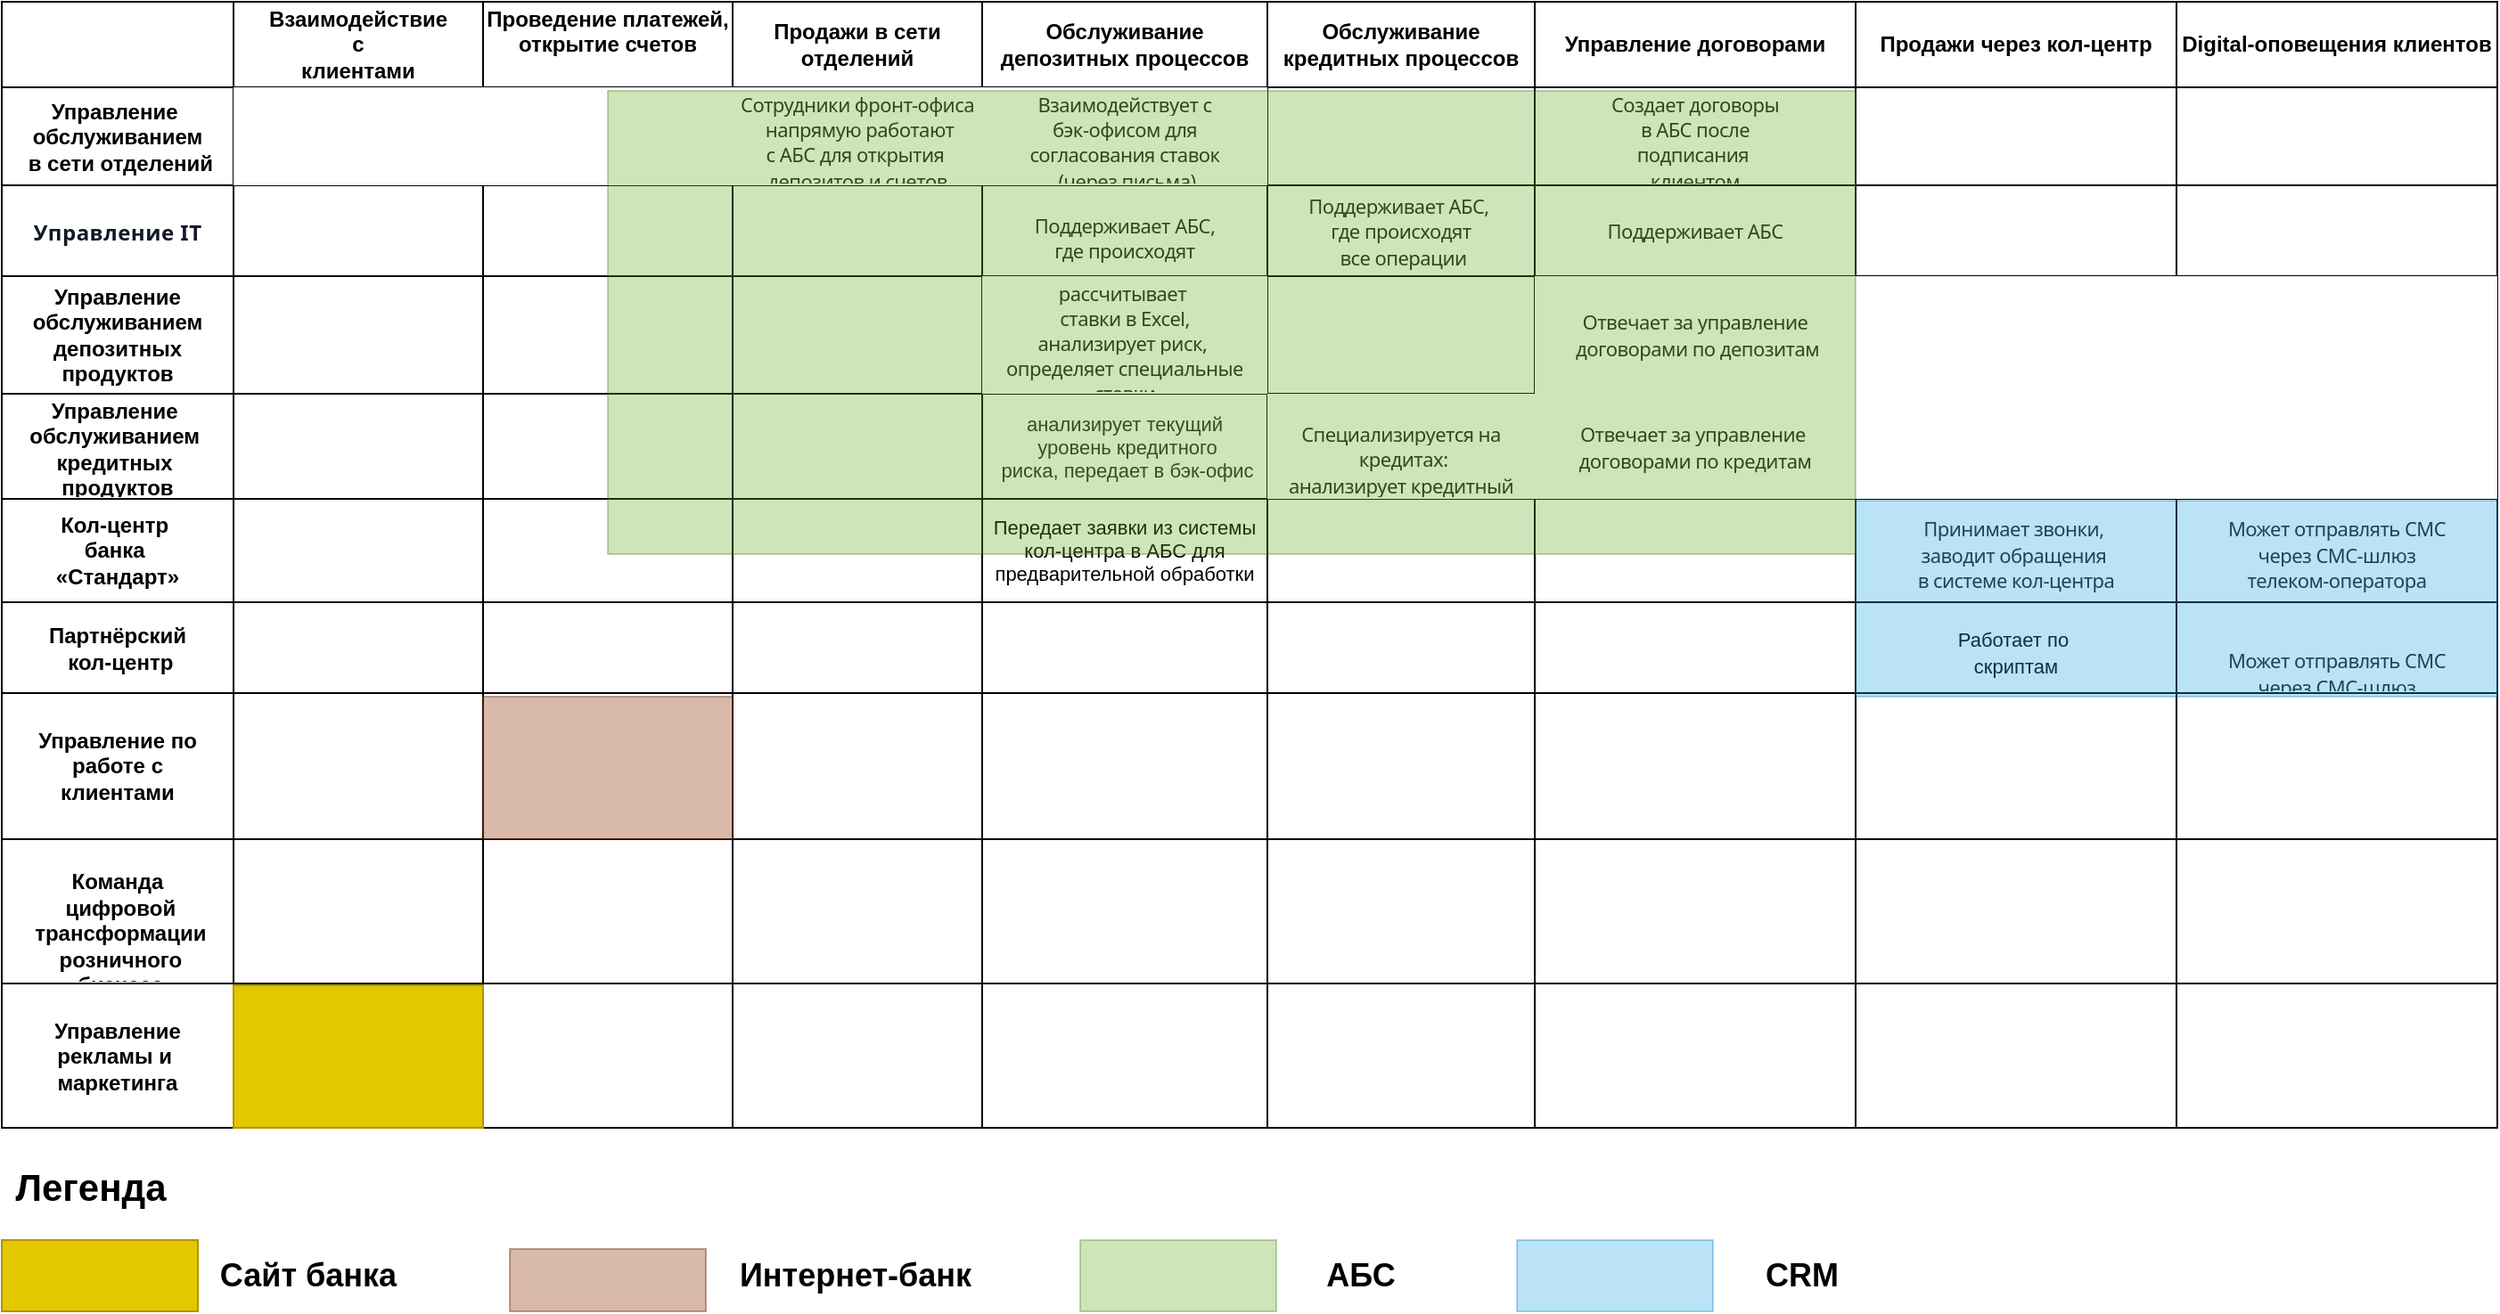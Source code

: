 <mxfile version="28.1.2">
  <diagram name="Страница — 1" id="Q8e0lImij2IFn5oJXy3L">
    <mxGraphModel dx="1427" dy="884" grid="1" gridSize="10" guides="1" tooltips="1" connect="1" arrows="1" fold="1" page="1" pageScale="1" pageWidth="1169" pageHeight="827" math="0" shadow="0">
      <root>
        <mxCell id="0" />
        <mxCell id="1" parent="0" />
        <mxCell id="kU4winNeFEyJPJjdF_Ra-1" value="" style="shape=table;startSize=0;container=1;collapsible=0;childLayout=tableLayout;fontSize=16;html=1;whiteSpace=wrap;labelBackgroundColor=default;" vertex="1" parent="1">
          <mxGeometry x="70" y="80" width="1400" height="632" as="geometry" />
        </mxCell>
        <mxCell id="kU4winNeFEyJPJjdF_Ra-2" value="" style="shape=tableRow;horizontal=0;startSize=0;swimlaneHead=0;swimlaneBody=0;strokeColor=inherit;top=0;left=0;bottom=0;right=0;collapsible=0;dropTarget=0;fillColor=none;points=[[0,0.5],[1,0.5]];portConstraint=eastwest;fontSize=16;" vertex="1" parent="kU4winNeFEyJPJjdF_Ra-1">
          <mxGeometry width="1400" height="48" as="geometry" />
        </mxCell>
        <mxCell id="kU4winNeFEyJPJjdF_Ra-3" style="shape=partialRectangle;html=1;whiteSpace=wrap;connectable=0;strokeColor=inherit;overflow=hidden;fillColor=none;top=0;left=0;bottom=0;right=0;pointerEvents=1;fontSize=16;" vertex="1" parent="kU4winNeFEyJPJjdF_Ra-2">
          <mxGeometry width="130" height="48" as="geometry">
            <mxRectangle width="130" height="48" as="alternateBounds" />
          </mxGeometry>
        </mxCell>
        <mxCell id="kU4winNeFEyJPJjdF_Ra-4" value="Взаимодействие&lt;br&gt;с&lt;br&gt;клиентами" style="shape=partialRectangle;html=1;whiteSpace=wrap;connectable=0;strokeColor=inherit;overflow=hidden;fillColor=none;top=0;left=0;bottom=0;right=0;pointerEvents=1;fontSize=12;fontStyle=1" vertex="1" parent="kU4winNeFEyJPJjdF_Ra-2">
          <mxGeometry x="130" width="140" height="48" as="geometry">
            <mxRectangle width="140" height="48" as="alternateBounds" />
          </mxGeometry>
        </mxCell>
        <mxCell id="kU4winNeFEyJPJjdF_Ra-5" value="Проведение платежей,&lt;div&gt;открытие счетов&lt;br&gt;&lt;br&gt;&lt;/div&gt;" style="shape=partialRectangle;html=1;whiteSpace=wrap;connectable=0;strokeColor=inherit;overflow=hidden;fillColor=none;top=0;left=0;bottom=0;right=0;pointerEvents=1;fontSize=12;fontStyle=1" vertex="1" parent="kU4winNeFEyJPJjdF_Ra-2">
          <mxGeometry x="270" width="140" height="48" as="geometry">
            <mxRectangle width="140" height="48" as="alternateBounds" />
          </mxGeometry>
        </mxCell>
        <mxCell id="kU4winNeFEyJPJjdF_Ra-6" value="Продажи в сети отделений" style="shape=partialRectangle;html=1;whiteSpace=wrap;connectable=0;strokeColor=inherit;overflow=hidden;fillColor=none;top=0;left=0;bottom=0;right=0;pointerEvents=1;fontSize=12;fontStyle=1" vertex="1" parent="kU4winNeFEyJPJjdF_Ra-2">
          <mxGeometry x="410" width="140" height="48" as="geometry">
            <mxRectangle width="140" height="48" as="alternateBounds" />
          </mxGeometry>
        </mxCell>
        <mxCell id="kU4winNeFEyJPJjdF_Ra-7" value="Обслуживание депозитных процессов" style="shape=partialRectangle;html=1;whiteSpace=wrap;connectable=0;strokeColor=inherit;overflow=hidden;fillColor=none;top=0;left=0;bottom=0;right=0;pointerEvents=1;fontSize=12;fontStyle=1" vertex="1" parent="kU4winNeFEyJPJjdF_Ra-2">
          <mxGeometry x="550" width="160" height="48" as="geometry">
            <mxRectangle width="160" height="48" as="alternateBounds" />
          </mxGeometry>
        </mxCell>
        <mxCell id="kU4winNeFEyJPJjdF_Ra-8" value="Обслуживание кредитных процессов" style="shape=partialRectangle;html=1;whiteSpace=wrap;connectable=0;strokeColor=inherit;overflow=hidden;fillColor=none;top=0;left=0;bottom=0;right=0;pointerEvents=1;fontSize=12;fontStyle=1" vertex="1" parent="kU4winNeFEyJPJjdF_Ra-2">
          <mxGeometry x="710" width="150" height="48" as="geometry">
            <mxRectangle width="150" height="48" as="alternateBounds" />
          </mxGeometry>
        </mxCell>
        <mxCell id="kU4winNeFEyJPJjdF_Ra-9" value="Управление договорами" style="shape=partialRectangle;html=1;whiteSpace=wrap;connectable=0;strokeColor=inherit;overflow=hidden;fillColor=none;top=0;left=0;bottom=0;right=0;pointerEvents=1;fontSize=12;fontStyle=1" vertex="1" parent="kU4winNeFEyJPJjdF_Ra-2">
          <mxGeometry x="860" width="180" height="48" as="geometry">
            <mxRectangle width="180" height="48" as="alternateBounds" />
          </mxGeometry>
        </mxCell>
        <mxCell id="kU4winNeFEyJPJjdF_Ra-10" value="Продажи через кол-центр" style="shape=partialRectangle;html=1;whiteSpace=wrap;connectable=0;strokeColor=inherit;overflow=hidden;fillColor=none;top=0;left=0;bottom=0;right=0;pointerEvents=1;fontSize=12;fontStyle=1" vertex="1" parent="kU4winNeFEyJPJjdF_Ra-2">
          <mxGeometry x="1040" width="180" height="48" as="geometry">
            <mxRectangle width="180" height="48" as="alternateBounds" />
          </mxGeometry>
        </mxCell>
        <mxCell id="kU4winNeFEyJPJjdF_Ra-11" value="Digital-оповещения клиентов" style="shape=partialRectangle;html=1;whiteSpace=wrap;connectable=0;strokeColor=inherit;overflow=hidden;fillColor=none;top=0;left=0;bottom=0;right=0;pointerEvents=1;fontSize=12;fontStyle=1" vertex="1" parent="kU4winNeFEyJPJjdF_Ra-2">
          <mxGeometry x="1220" width="180" height="48" as="geometry">
            <mxRectangle width="180" height="48" as="alternateBounds" />
          </mxGeometry>
        </mxCell>
        <mxCell id="kU4winNeFEyJPJjdF_Ra-12" value="" style="shape=tableRow;horizontal=0;startSize=0;swimlaneHead=0;swimlaneBody=0;strokeColor=inherit;top=0;left=0;bottom=0;right=0;collapsible=0;dropTarget=0;fillColor=none;points=[[0,0.5],[1,0.5]];portConstraint=eastwest;fontSize=16;labelBackgroundColor=light-dark(#98c7ec, #ededed);" vertex="1" parent="kU4winNeFEyJPJjdF_Ra-1">
          <mxGeometry y="48" width="1400" height="55" as="geometry" />
        </mxCell>
        <mxCell id="kU4winNeFEyJPJjdF_Ra-13" value="Управление&amp;nbsp;&lt;br&gt;обслуживанием&lt;br&gt;&amp;nbsp;в сети отделений" style="shape=partialRectangle;connectable=0;strokeColor=inherit;overflow=hidden;fillColor=none;top=0;left=0;bottom=0;right=0;pointerEvents=1;fontSize=12;whiteSpace=wrap;fontStyle=1;html=1;" vertex="1" parent="kU4winNeFEyJPJjdF_Ra-12">
          <mxGeometry width="130" height="55" as="geometry">
            <mxRectangle width="130" height="55" as="alternateBounds" />
          </mxGeometry>
        </mxCell>
        <mxCell id="kU4winNeFEyJPJjdF_Ra-14" style="shape=partialRectangle;html=1;whiteSpace=wrap;connectable=0;overflow=hidden;top=0;left=0;bottom=0;right=0;pointerEvents=1;fontSize=11;fontStyle=0;labelBackgroundColor=default;" vertex="1" parent="kU4winNeFEyJPJjdF_Ra-12">
          <mxGeometry x="130" width="140" height="55" as="geometry">
            <mxRectangle width="140" height="55" as="alternateBounds" />
          </mxGeometry>
        </mxCell>
        <mxCell id="kU4winNeFEyJPJjdF_Ra-15" style="shape=partialRectangle;html=1;whiteSpace=wrap;connectable=0;overflow=hidden;top=0;left=0;bottom=0;right=0;pointerEvents=1;fontSize=11;fontStyle=0;labelBackgroundColor=default;" vertex="1" parent="kU4winNeFEyJPJjdF_Ra-12">
          <mxGeometry x="270" width="140" height="55" as="geometry">
            <mxRectangle width="140" height="55" as="alternateBounds" />
          </mxGeometry>
        </mxCell>
        <mxCell id="kU4winNeFEyJPJjdF_Ra-16" value="&lt;span style=&quot;color: rgb(29, 29, 32); font-family: system-ui, ui-sans-serif, -apple-system, BlinkMacSystemFont, sans-serif, Inter, NotoSansHans; font-variant-ligatures: normal; font-variant-caps: normal; letter-spacing: -0.28px; orphans: 2; text-align: start; text-indent: 0px; text-transform: none; widows: 2; word-spacing: 0px; -webkit-text-stroke-width: 0px; white-space: nowrap; text-decoration-thickness: initial; text-decoration-style: initial; text-decoration-color: initial; float: none; display: inline !important;&quot;&gt;Сотрудники фронт-офиса&lt;/span&gt;&lt;div&gt;&lt;span style=&quot;color: rgb(29, 29, 32); font-family: system-ui, ui-sans-serif, -apple-system, BlinkMacSystemFont, sans-serif, Inter, NotoSansHans; font-variant-ligatures: normal; font-variant-caps: normal; letter-spacing: -0.28px; orphans: 2; text-align: start; text-indent: 0px; text-transform: none; widows: 2; word-spacing: 0px; -webkit-text-stroke-width: 0px; white-space: nowrap; text-decoration-thickness: initial; text-decoration-style: initial; text-decoration-color: initial; float: none; display: inline !important;&quot;&gt;&amp;nbsp;напрямую работают&lt;/span&gt;&lt;/div&gt;&lt;div&gt;&lt;span style=&quot;color: rgb(29, 29, 32); font-family: system-ui, ui-sans-serif, -apple-system, BlinkMacSystemFont, sans-serif, Inter, NotoSansHans; font-variant-ligatures: normal; font-variant-caps: normal; letter-spacing: -0.28px; orphans: 2; text-align: start; text-indent: 0px; text-transform: none; widows: 2; word-spacing: 0px; -webkit-text-stroke-width: 0px; white-space: nowrap; text-decoration-thickness: initial; text-decoration-style: initial; text-decoration-color: initial; float: none; display: inline !important;&quot;&gt;с АБС для открытия&amp;nbsp;&lt;/span&gt;&lt;/div&gt;&lt;div&gt;&lt;span style=&quot;color: rgb(29, 29, 32); font-family: system-ui, ui-sans-serif, -apple-system, BlinkMacSystemFont, sans-serif, Inter, NotoSansHans; font-variant-ligatures: normal; font-variant-caps: normal; letter-spacing: -0.28px; orphans: 2; text-align: start; text-indent: 0px; text-transform: none; widows: 2; word-spacing: 0px; -webkit-text-stroke-width: 0px; white-space: nowrap; text-decoration-thickness: initial; text-decoration-style: initial; text-decoration-color: initial; float: none; display: inline !important;&quot;&gt;депозитов и счетов&lt;/span&gt;&lt;br&gt;&lt;/div&gt;" style="shape=partialRectangle;html=1;whiteSpace=wrap;connectable=0;overflow=hidden;top=0;left=0;bottom=0;right=0;pointerEvents=1;fontSize=11;fontStyle=0;labelBackgroundColor=default;" vertex="1" parent="kU4winNeFEyJPJjdF_Ra-12">
          <mxGeometry x="410" width="140" height="55" as="geometry">
            <mxRectangle width="140" height="55" as="alternateBounds" />
          </mxGeometry>
        </mxCell>
        <mxCell id="kU4winNeFEyJPJjdF_Ra-17" value="&lt;span style=&quot;color: rgb(29, 29, 32); font-family: system-ui, ui-sans-serif, -apple-system, BlinkMacSystemFont, sans-serif, Inter, NotoSansHans; letter-spacing: -0.28px; text-align: start; text-wrap-mode: nowrap; background-color: rgb(255, 255, 255);&quot;&gt;Взаимодействует с&lt;/span&gt;&lt;div&gt;&lt;span style=&quot;color: rgb(29, 29, 32); font-family: system-ui, ui-sans-serif, -apple-system, BlinkMacSystemFont, sans-serif, Inter, NotoSansHans; letter-spacing: -0.28px; text-align: start; text-wrap-mode: nowrap; background-color: rgb(255, 255, 255);&quot;&gt;&amp;nbsp;бэк-офисом для&amp;nbsp;&lt;/span&gt;&lt;/div&gt;&lt;div&gt;&lt;span style=&quot;color: rgb(29, 29, 32); font-family: system-ui, ui-sans-serif, -apple-system, BlinkMacSystemFont, sans-serif, Inter, NotoSansHans; letter-spacing: -0.28px; text-align: start; text-wrap-mode: nowrap; background-color: rgb(255, 255, 255);&quot;&gt;согласования ставок&lt;/span&gt;&lt;/div&gt;&lt;div&gt;&lt;span style=&quot;color: rgb(29, 29, 32); font-family: system-ui, ui-sans-serif, -apple-system, BlinkMacSystemFont, sans-serif, Inter, NotoSansHans; letter-spacing: -0.28px; text-align: start; text-wrap-mode: nowrap; background-color: rgb(255, 255, 255);&quot;&gt;&amp;nbsp;(через письма)&lt;/span&gt;&lt;/div&gt;" style="shape=partialRectangle;html=1;whiteSpace=wrap;connectable=0;overflow=hidden;top=0;left=0;bottom=0;right=0;pointerEvents=1;fontSize=11;fontStyle=0" vertex="1" parent="kU4winNeFEyJPJjdF_Ra-12">
          <mxGeometry x="550" width="160" height="55" as="geometry">
            <mxRectangle width="160" height="55" as="alternateBounds" />
          </mxGeometry>
        </mxCell>
        <mxCell id="kU4winNeFEyJPJjdF_Ra-18" value="" style="shape=partialRectangle;html=1;whiteSpace=wrap;connectable=0;strokeColor=inherit;overflow=hidden;fillColor=none;top=0;left=0;bottom=0;right=0;pointerEvents=1;fontSize=16;" vertex="1" parent="kU4winNeFEyJPJjdF_Ra-12">
          <mxGeometry x="710" width="150" height="55" as="geometry">
            <mxRectangle width="150" height="55" as="alternateBounds" />
          </mxGeometry>
        </mxCell>
        <mxCell id="kU4winNeFEyJPJjdF_Ra-19" value="&lt;span style=&quot;color: rgb(29, 29, 32); font-family: system-ui, ui-sans-serif, -apple-system, BlinkMacSystemFont, sans-serif, Inter, NotoSansHans; font-variant-ligatures: normal; font-variant-caps: normal; font-weight: 400; letter-spacing: -0.28px; orphans: 2; text-align: start; text-indent: 0px; text-transform: none; widows: 2; word-spacing: 0px; -webkit-text-stroke-width: 0px; white-space: nowrap; background-color: rgb(255, 255, 255); text-decoration-thickness: initial; text-decoration-style: initial; text-decoration-color: initial; float: none; display: inline !important;&quot;&gt;Создает договоры&lt;/span&gt;&lt;div&gt;&lt;span style=&quot;color: rgb(29, 29, 32); font-family: system-ui, ui-sans-serif, -apple-system, BlinkMacSystemFont, sans-serif, Inter, NotoSansHans; font-variant-ligatures: normal; font-variant-caps: normal; font-weight: 400; letter-spacing: -0.28px; orphans: 2; text-align: start; text-indent: 0px; text-transform: none; widows: 2; word-spacing: 0px; -webkit-text-stroke-width: 0px; white-space: nowrap; background-color: rgb(255, 255, 255); text-decoration-thickness: initial; text-decoration-style: initial; text-decoration-color: initial; float: none; display: inline !important;&quot;&gt;&amp;nbsp;в АБС после&amp;nbsp;&lt;/span&gt;&lt;/div&gt;&lt;div&gt;&lt;span style=&quot;color: rgb(29, 29, 32); font-family: system-ui, ui-sans-serif, -apple-system, BlinkMacSystemFont, sans-serif, Inter, NotoSansHans; font-variant-ligatures: normal; font-variant-caps: normal; font-weight: 400; letter-spacing: -0.28px; orphans: 2; text-align: start; text-indent: 0px; text-transform: none; widows: 2; word-spacing: 0px; -webkit-text-stroke-width: 0px; white-space: nowrap; background-color: rgb(255, 255, 255); text-decoration-thickness: initial; text-decoration-style: initial; text-decoration-color: initial; float: none; display: inline !important;&quot;&gt;подписания&amp;nbsp;&lt;/span&gt;&lt;/div&gt;&lt;div&gt;&lt;span style=&quot;color: rgb(29, 29, 32); font-family: system-ui, ui-sans-serif, -apple-system, BlinkMacSystemFont, sans-serif, Inter, NotoSansHans; font-variant-ligatures: normal; font-variant-caps: normal; font-weight: 400; letter-spacing: -0.28px; orphans: 2; text-align: start; text-indent: 0px; text-transform: none; widows: 2; word-spacing: 0px; -webkit-text-stroke-width: 0px; white-space: nowrap; background-color: rgb(255, 255, 255); text-decoration-thickness: initial; text-decoration-style: initial; text-decoration-color: initial; float: none; display: inline !important;&quot;&gt;клиентом&lt;/span&gt;&lt;br&gt;&lt;/div&gt;" style="shape=partialRectangle;html=1;whiteSpace=wrap;connectable=0;strokeColor=inherit;overflow=hidden;fillColor=none;top=0;left=0;bottom=0;right=0;pointerEvents=1;fontSize=11;fontStyle=0" vertex="1" parent="kU4winNeFEyJPJjdF_Ra-12">
          <mxGeometry x="860" width="180" height="55" as="geometry">
            <mxRectangle width="180" height="55" as="alternateBounds" />
          </mxGeometry>
        </mxCell>
        <mxCell id="kU4winNeFEyJPJjdF_Ra-20" style="shape=partialRectangle;html=1;whiteSpace=wrap;connectable=0;strokeColor=inherit;overflow=hidden;fillColor=none;top=0;left=0;bottom=0;right=0;pointerEvents=1;fontSize=11;fontStyle=0" vertex="1" parent="kU4winNeFEyJPJjdF_Ra-12">
          <mxGeometry x="1040" width="180" height="55" as="geometry">
            <mxRectangle width="180" height="55" as="alternateBounds" />
          </mxGeometry>
        </mxCell>
        <mxCell id="kU4winNeFEyJPJjdF_Ra-21" style="shape=partialRectangle;html=1;whiteSpace=wrap;connectable=0;strokeColor=inherit;overflow=hidden;fillColor=none;top=0;left=0;bottom=0;right=0;pointerEvents=1;fontSize=11;fontStyle=0" vertex="1" parent="kU4winNeFEyJPJjdF_Ra-12">
          <mxGeometry x="1220" width="180" height="55" as="geometry">
            <mxRectangle width="180" height="55" as="alternateBounds" />
          </mxGeometry>
        </mxCell>
        <mxCell id="kU4winNeFEyJPJjdF_Ra-22" value="" style="shape=tableRow;horizontal=0;startSize=0;swimlaneHead=0;swimlaneBody=0;strokeColor=inherit;top=0;left=0;bottom=0;right=0;collapsible=0;dropTarget=0;fillColor=none;points=[[0,0.5],[1,0.5]];portConstraint=eastwest;fontSize=16;" vertex="1" parent="kU4winNeFEyJPJjdF_Ra-1">
          <mxGeometry y="103" width="1400" height="51" as="geometry" />
        </mxCell>
        <mxCell id="kU4winNeFEyJPJjdF_Ra-23" value="&lt;span style=&quot;--tw-border-spacing-x: 0; --tw-border-spacing-y: 0; --tw-translate-x: 0; --tw-translate-y: 0; --tw-rotate: 0; --tw-skew-x: 0; --tw-skew-y: 0; --tw-scale-x: 1; --tw-scale-y: 1; --tw-pan-x: ; --tw-pan-y: ; --tw-pinch-zoom: ; --tw-scroll-snap-strictness: proximity; --tw-gradient-from-position: ; --tw-gradient-via-position: ; --tw-gradient-to-position: ; --tw-ordinal: ; --tw-slashed-zero: ; --tw-numeric-figure: ; --tw-numeric-spacing: ; --tw-numeric-fraction: ; --tw-ring-inset: ; --tw-ring-offset-width: 0px; --tw-ring-offset-color: #fff; --tw-ring-color: rgb(59 130 246 / .5); --tw-ring-offset-shadow: 0 0 #0000; --tw-ring-shadow: 0 0 #0000; --tw-shadow: 0 0 #0000; --tw-shadow-colored: 0 0 #0000; --tw-blur: ; --tw-brightness: ; --tw-contrast: ; --tw-grayscale: ; --tw-hue-rotate: ; --tw-invert: ; --tw-saturate: ; --tw-sepia: ; --tw-drop-shadow: ; --tw-backdrop-blur: ; --tw-backdrop-brightness: ; --tw-backdrop-contrast: ; --tw-backdrop-grayscale: ; --tw-backdrop-hue-rotate: ; --tw-backdrop-invert: ; --tw-backdrop-opacity: ; --tw-backdrop-saturate: ; --tw-backdrop-sepia: ; --tw-contain-size: ; --tw-contain-layout: ; --tw-contain-paint: ; --tw-contain-style: ; box-sizing: border-box; border-top: 0px solid rgb(227, 227, 227); border-bottom: 0px solid rgb(227, 227, 227); color: rgb(17, 24, 39); margin: 12px 0px; line-height: 1.75; letter-spacing: 0.02em; font-family: system-ui, ui-sans-serif, -apple-system, BlinkMacSystemFont, sans-serif, Inter, NotoSansHans; text-align: start; text-wrap-mode: nowrap; background-color: rgb(255, 255, 255); border-right: none !important; border-left: none !important;&quot;&gt;Управление IT&lt;/span&gt;" style="shape=partialRectangle;html=1;whiteSpace=wrap;connectable=0;strokeColor=inherit;overflow=hidden;fillColor=none;top=0;left=0;bottom=0;right=0;pointerEvents=1;fontSize=12;fontStyle=1" vertex="1" parent="kU4winNeFEyJPJjdF_Ra-22">
          <mxGeometry width="130" height="51" as="geometry">
            <mxRectangle width="130" height="51" as="alternateBounds" />
          </mxGeometry>
        </mxCell>
        <mxCell id="kU4winNeFEyJPJjdF_Ra-24" style="shape=partialRectangle;html=1;whiteSpace=wrap;connectable=0;strokeColor=inherit;overflow=hidden;fillColor=none;top=0;left=0;bottom=0;right=0;pointerEvents=1;fontSize=16;" vertex="1" parent="kU4winNeFEyJPJjdF_Ra-22">
          <mxGeometry x="130" width="140" height="51" as="geometry">
            <mxRectangle width="140" height="51" as="alternateBounds" />
          </mxGeometry>
        </mxCell>
        <mxCell id="kU4winNeFEyJPJjdF_Ra-25" style="shape=partialRectangle;html=1;whiteSpace=wrap;connectable=0;strokeColor=inherit;overflow=hidden;fillColor=none;top=0;left=0;bottom=0;right=0;pointerEvents=1;fontSize=16;" vertex="1" parent="kU4winNeFEyJPJjdF_Ra-22">
          <mxGeometry x="270" width="140" height="51" as="geometry">
            <mxRectangle width="140" height="51" as="alternateBounds" />
          </mxGeometry>
        </mxCell>
        <mxCell id="kU4winNeFEyJPJjdF_Ra-26" style="shape=partialRectangle;html=1;whiteSpace=wrap;connectable=0;strokeColor=inherit;overflow=hidden;fillColor=none;top=0;left=0;bottom=0;right=0;pointerEvents=1;fontSize=16;" vertex="1" parent="kU4winNeFEyJPJjdF_Ra-22">
          <mxGeometry x="410" width="140" height="51" as="geometry">
            <mxRectangle width="140" height="51" as="alternateBounds" />
          </mxGeometry>
        </mxCell>
        <mxCell id="kU4winNeFEyJPJjdF_Ra-27" value="&lt;br&gt;&lt;span style=&quot;color: rgb(29, 29, 32); font-family: system-ui, ui-sans-serif, -apple-system, BlinkMacSystemFont, sans-serif, Inter, NotoSansHans; font-variant-ligatures: normal; font-variant-caps: normal; font-weight: 400; letter-spacing: -0.28px; orphans: 2; text-align: start; text-indent: 0px; text-transform: none; widows: 2; word-spacing: 0px; -webkit-text-stroke-width: 0px; white-space: nowrap; background-color: rgb(255, 255, 255); text-decoration-thickness: initial; text-decoration-style: initial; text-decoration-color: initial; float: none; display: inline !important;&quot;&gt;&lt;span&gt;&amp;nbsp;&lt;/span&gt;Поддерживает АБС,&amp;nbsp;&lt;/span&gt;&lt;div&gt;&lt;span style=&quot;color: rgb(29, 29, 32); font-family: system-ui, ui-sans-serif, -apple-system, BlinkMacSystemFont, sans-serif, Inter, NotoSansHans; font-variant-ligatures: normal; font-variant-caps: normal; font-weight: 400; letter-spacing: -0.28px; orphans: 2; text-align: start; text-indent: 0px; text-transform: none; widows: 2; word-spacing: 0px; -webkit-text-stroke-width: 0px; white-space: nowrap; background-color: rgb(255, 255, 255); text-decoration-thickness: initial; text-decoration-style: initial; text-decoration-color: initial; float: none; display: inline !important;&quot;&gt;где происходят&lt;/span&gt;&lt;/div&gt;&lt;div&gt;&lt;span style=&quot;color: rgb(29, 29, 32); font-family: system-ui, ui-sans-serif, -apple-system, BlinkMacSystemFont, sans-serif, Inter, NotoSansHans; font-variant-ligatures: normal; font-variant-caps: normal; font-weight: 400; letter-spacing: -0.28px; orphans: 2; text-align: start; text-indent: 0px; text-transform: none; widows: 2; word-spacing: 0px; -webkit-text-stroke-width: 0px; white-space: nowrap; background-color: rgb(255, 255, 255); text-decoration-thickness: initial; text-decoration-style: initial; text-decoration-color: initial; float: none; display: inline !important;&quot;&gt;&amp;nbsp;все операции&lt;/span&gt;&lt;br&gt;&lt;br&gt;&lt;/div&gt;" style="shape=partialRectangle;html=1;whiteSpace=wrap;connectable=0;strokeColor=inherit;overflow=hidden;fillColor=none;top=0;left=0;bottom=0;right=0;pointerEvents=1;fontSize=11;fontStyle=0" vertex="1" parent="kU4winNeFEyJPJjdF_Ra-22">
          <mxGeometry x="550" width="160" height="51" as="geometry">
            <mxRectangle width="160" height="51" as="alternateBounds" />
          </mxGeometry>
        </mxCell>
        <mxCell id="kU4winNeFEyJPJjdF_Ra-28" value="&lt;div&gt;&lt;span style=&quot;text-wrap-mode: nowrap; color: rgb(29, 29, 32); font-family: system-ui, ui-sans-serif, -apple-system, BlinkMacSystemFont, sans-serif, Inter, NotoSansHans; letter-spacing: -0.28px; text-align: start; background-color: rgb(255, 255, 255); float: none; display: inline !important;&quot;&gt;Поддерживает АБС,&amp;nbsp;&lt;/span&gt;&lt;div&gt;&lt;span style=&quot;color: rgb(29, 29, 32); font-family: system-ui, ui-sans-serif, -apple-system, BlinkMacSystemFont, sans-serif, Inter, NotoSansHans; letter-spacing: -0.28px; text-align: start; text-wrap-mode: nowrap; background-color: rgb(255, 255, 255); float: none; display: inline !important;&quot;&gt;где происходят&lt;/span&gt;&lt;/div&gt;&lt;div&gt;&lt;span style=&quot;color: rgb(29, 29, 32); font-family: system-ui, ui-sans-serif, -apple-system, BlinkMacSystemFont, sans-serif, Inter, NotoSansHans; letter-spacing: -0.28px; text-align: start; text-wrap-mode: nowrap; background-color: rgb(255, 255, 255); float: none; display: inline !important;&quot;&gt;&amp;nbsp;все операции&lt;/span&gt;&lt;/div&gt;&lt;/div&gt;" style="shape=partialRectangle;html=1;whiteSpace=wrap;connectable=0;strokeColor=inherit;overflow=hidden;fillColor=none;top=0;left=0;bottom=0;right=0;pointerEvents=1;fontSize=11;align=center;fontStyle=0" vertex="1" parent="kU4winNeFEyJPJjdF_Ra-22">
          <mxGeometry x="710" width="150" height="51" as="geometry">
            <mxRectangle width="150" height="51" as="alternateBounds" />
          </mxGeometry>
        </mxCell>
        <mxCell id="kU4winNeFEyJPJjdF_Ra-29" value="&lt;span style=&quot;color: rgb(29, 29, 32); font-family: system-ui, ui-sans-serif, -apple-system, BlinkMacSystemFont, sans-serif, Inter, NotoSansHans; letter-spacing: -0.28px; text-align: start; text-wrap-mode: nowrap; background-color: rgb(255, 255, 255);&quot;&gt;Поддерживает АБС&lt;/span&gt;" style="shape=partialRectangle;html=1;whiteSpace=wrap;connectable=0;strokeColor=inherit;overflow=hidden;fillColor=none;top=0;left=0;bottom=0;right=0;pointerEvents=1;fontSize=11;fontStyle=0" vertex="1" parent="kU4winNeFEyJPJjdF_Ra-22">
          <mxGeometry x="860" width="180" height="51" as="geometry">
            <mxRectangle width="180" height="51" as="alternateBounds" />
          </mxGeometry>
        </mxCell>
        <mxCell id="kU4winNeFEyJPJjdF_Ra-30" style="shape=partialRectangle;html=1;whiteSpace=wrap;connectable=0;strokeColor=inherit;overflow=hidden;fillColor=none;top=0;left=0;bottom=0;right=0;pointerEvents=1;fontSize=11;fontStyle=0" vertex="1" parent="kU4winNeFEyJPJjdF_Ra-22">
          <mxGeometry x="1040" width="180" height="51" as="geometry">
            <mxRectangle width="180" height="51" as="alternateBounds" />
          </mxGeometry>
        </mxCell>
        <mxCell id="kU4winNeFEyJPJjdF_Ra-31" style="shape=partialRectangle;html=1;whiteSpace=wrap;connectable=0;strokeColor=inherit;overflow=hidden;fillColor=none;top=0;left=0;bottom=0;right=0;pointerEvents=1;fontSize=11;fontStyle=0" vertex="1" parent="kU4winNeFEyJPJjdF_Ra-22">
          <mxGeometry x="1220" width="180" height="51" as="geometry">
            <mxRectangle width="180" height="51" as="alternateBounds" />
          </mxGeometry>
        </mxCell>
        <mxCell id="kU4winNeFEyJPJjdF_Ra-32" style="shape=tableRow;horizontal=0;startSize=0;swimlaneHead=0;swimlaneBody=0;strokeColor=inherit;top=0;left=0;bottom=0;right=0;collapsible=0;dropTarget=0;fillColor=none;points=[[0,0.5],[1,0.5]];portConstraint=eastwest;fontSize=16;" vertex="1" parent="kU4winNeFEyJPJjdF_Ra-1">
          <mxGeometry y="154" width="1400" height="66" as="geometry" />
        </mxCell>
        <mxCell id="kU4winNeFEyJPJjdF_Ra-33" value="Управление обслуживанием депозитных продуктов" style="shape=partialRectangle;html=1;whiteSpace=wrap;connectable=0;strokeColor=inherit;overflow=hidden;fillColor=none;top=0;left=0;bottom=0;right=0;pointerEvents=1;fontSize=12;fontStyle=1" vertex="1" parent="kU4winNeFEyJPJjdF_Ra-32">
          <mxGeometry width="130" height="66" as="geometry">
            <mxRectangle width="130" height="66" as="alternateBounds" />
          </mxGeometry>
        </mxCell>
        <mxCell id="kU4winNeFEyJPJjdF_Ra-34" style="shape=partialRectangle;html=1;whiteSpace=wrap;connectable=0;strokeColor=inherit;overflow=hidden;fillColor=none;top=0;left=0;bottom=0;right=0;pointerEvents=1;fontSize=16;" vertex="1" parent="kU4winNeFEyJPJjdF_Ra-32">
          <mxGeometry x="130" width="140" height="66" as="geometry">
            <mxRectangle width="140" height="66" as="alternateBounds" />
          </mxGeometry>
        </mxCell>
        <mxCell id="kU4winNeFEyJPJjdF_Ra-35" style="shape=partialRectangle;html=1;whiteSpace=wrap;connectable=0;strokeColor=inherit;overflow=hidden;fillColor=none;top=0;left=0;bottom=0;right=0;pointerEvents=1;fontSize=16;" vertex="1" parent="kU4winNeFEyJPJjdF_Ra-32">
          <mxGeometry x="270" width="140" height="66" as="geometry">
            <mxRectangle width="140" height="66" as="alternateBounds" />
          </mxGeometry>
        </mxCell>
        <mxCell id="kU4winNeFEyJPJjdF_Ra-36" style="shape=partialRectangle;html=1;whiteSpace=wrap;connectable=0;strokeColor=inherit;overflow=hidden;fillColor=none;top=0;left=0;bottom=0;right=0;pointerEvents=1;fontSize=16;" vertex="1" parent="kU4winNeFEyJPJjdF_Ra-32">
          <mxGeometry x="410" width="140" height="66" as="geometry">
            <mxRectangle width="140" height="66" as="alternateBounds" />
          </mxGeometry>
        </mxCell>
        <mxCell id="kU4winNeFEyJPJjdF_Ra-37" value="&lt;span style=&quot;color: rgb(29, 29, 32); font-family: system-ui, ui-sans-serif, -apple-system, BlinkMacSystemFont, sans-serif, Inter, NotoSansHans; font-variant-ligatures: normal; font-variant-caps: normal; font-weight: 400; letter-spacing: -0.28px; orphans: 2; text-align: start; text-indent: 0px; text-transform: none; widows: 2; word-spacing: 0px; -webkit-text-stroke-width: 0px; white-space: nowrap; background-color: rgb(255, 255, 255); text-decoration-thickness: initial; text-decoration-style: initial; text-decoration-color: initial; float: none; display: inline !important;&quot;&gt;рассчитывает&amp;nbsp;&lt;/span&gt;&lt;div&gt;&lt;span style=&quot;color: rgb(29, 29, 32); font-family: system-ui, ui-sans-serif, -apple-system, BlinkMacSystemFont, sans-serif, Inter, NotoSansHans; font-variant-ligatures: normal; font-variant-caps: normal; font-weight: 400; letter-spacing: -0.28px; orphans: 2; text-align: start; text-indent: 0px; text-transform: none; widows: 2; word-spacing: 0px; -webkit-text-stroke-width: 0px; white-space: nowrap; background-color: rgb(255, 255, 255); text-decoration-thickness: initial; text-decoration-style: initial; text-decoration-color: initial; float: none; display: inline !important;&quot;&gt;ставки в Excel,&lt;/span&gt;&lt;/div&gt;&lt;div&gt;&lt;span style=&quot;color: rgb(29, 29, 32); font-family: system-ui, ui-sans-serif, -apple-system, BlinkMacSystemFont, sans-serif, Inter, NotoSansHans; font-variant-ligatures: normal; font-variant-caps: normal; font-weight: 400; letter-spacing: -0.28px; orphans: 2; text-align: start; text-indent: 0px; text-transform: none; widows: 2; word-spacing: 0px; -webkit-text-stroke-width: 0px; white-space: nowrap; background-color: rgb(255, 255, 255); text-decoration-thickness: initial; text-decoration-style: initial; text-decoration-color: initial; float: none; display: inline !important;&quot;&gt;анализирует риск,&amp;nbsp;&lt;/span&gt;&lt;/div&gt;&lt;div&gt;&lt;span style=&quot;color: rgb(29, 29, 32); font-family: system-ui, ui-sans-serif, -apple-system, BlinkMacSystemFont, sans-serif, Inter, NotoSansHans; font-variant-ligatures: normal; font-variant-caps: normal; font-weight: 400; letter-spacing: -0.28px; orphans: 2; text-align: start; text-indent: 0px; text-transform: none; widows: 2; word-spacing: 0px; -webkit-text-stroke-width: 0px; white-space: nowrap; background-color: rgb(255, 255, 255); text-decoration-thickness: initial; text-decoration-style: initial; text-decoration-color: initial; float: none; display: inline !important;&quot;&gt;определяет специальные&lt;/span&gt;&lt;/div&gt;&lt;div&gt;&lt;span style=&quot;color: rgb(29, 29, 32); font-family: system-ui, ui-sans-serif, -apple-system, BlinkMacSystemFont, sans-serif, Inter, NotoSansHans; font-variant-ligatures: normal; font-variant-caps: normal; font-weight: 400; letter-spacing: -0.28px; orphans: 2; text-align: start; text-indent: 0px; text-transform: none; widows: 2; word-spacing: 0px; -webkit-text-stroke-width: 0px; white-space: nowrap; background-color: rgb(255, 255, 255); text-decoration-thickness: initial; text-decoration-style: initial; text-decoration-color: initial; float: none; display: inline !important;&quot;&gt;ставки&lt;/span&gt;&lt;br&gt;&lt;/div&gt;" style="shape=partialRectangle;html=1;whiteSpace=wrap;connectable=0;overflow=hidden;top=0;left=0;bottom=0;right=0;pointerEvents=1;fontSize=11;fontStyle=0" vertex="1" parent="kU4winNeFEyJPJjdF_Ra-32">
          <mxGeometry x="550" width="160" height="66" as="geometry">
            <mxRectangle width="160" height="66" as="alternateBounds" />
          </mxGeometry>
        </mxCell>
        <mxCell id="kU4winNeFEyJPJjdF_Ra-38" style="shape=partialRectangle;html=1;whiteSpace=wrap;connectable=0;strokeColor=inherit;overflow=hidden;fillColor=none;top=0;left=0;bottom=0;right=0;pointerEvents=1;fontSize=16;" vertex="1" parent="kU4winNeFEyJPJjdF_Ra-32">
          <mxGeometry x="710" width="150" height="66" as="geometry">
            <mxRectangle width="150" height="66" as="alternateBounds" />
          </mxGeometry>
        </mxCell>
        <mxCell id="kU4winNeFEyJPJjdF_Ra-39" value="&lt;br&gt;&lt;span style=&quot;color: rgb(29, 29, 32); font-family: system-ui, ui-sans-serif, -apple-system, BlinkMacSystemFont, sans-serif, Inter, NotoSansHans; font-variant-ligatures: normal; font-variant-caps: normal; font-weight: 400; letter-spacing: -0.28px; orphans: 2; text-align: start; text-indent: 0px; text-transform: none; widows: 2; word-spacing: 0px; -webkit-text-stroke-width: 0px; white-space: nowrap; background-color: rgb(255, 255, 255); text-decoration-thickness: initial; text-decoration-style: initial; text-decoration-color: initial; float: none; display: inline !important;&quot;&gt;Отвечает за управление&lt;/span&gt;&lt;div&gt;&lt;span style=&quot;color: rgb(29, 29, 32); font-family: system-ui, ui-sans-serif, -apple-system, BlinkMacSystemFont, sans-serif, Inter, NotoSansHans; font-variant-ligatures: normal; font-variant-caps: normal; font-weight: 400; letter-spacing: -0.28px; orphans: 2; text-align: start; text-indent: 0px; text-transform: none; widows: 2; word-spacing: 0px; -webkit-text-stroke-width: 0px; white-space: nowrap; background-color: rgb(255, 255, 255); text-decoration-thickness: initial; text-decoration-style: initial; text-decoration-color: initial; float: none; display: inline !important;&quot;&gt;&amp;nbsp;договорами по депозитам&lt;/span&gt;&lt;br&gt;&lt;br&gt;&lt;/div&gt;" style="shape=partialRectangle;html=1;whiteSpace=wrap;connectable=0;overflow=hidden;top=0;left=0;bottom=0;right=0;pointerEvents=1;fontSize=11;fontStyle=0" vertex="1" parent="kU4winNeFEyJPJjdF_Ra-32">
          <mxGeometry x="860" width="180" height="66" as="geometry">
            <mxRectangle width="180" height="66" as="alternateBounds" />
          </mxGeometry>
        </mxCell>
        <mxCell id="kU4winNeFEyJPJjdF_Ra-40" style="shape=partialRectangle;html=1;whiteSpace=wrap;connectable=0;overflow=hidden;top=0;left=0;bottom=0;right=0;pointerEvents=1;fontSize=11;fontStyle=0" vertex="1" parent="kU4winNeFEyJPJjdF_Ra-32">
          <mxGeometry x="1040" width="180" height="66" as="geometry">
            <mxRectangle width="180" height="66" as="alternateBounds" />
          </mxGeometry>
        </mxCell>
        <mxCell id="kU4winNeFEyJPJjdF_Ra-41" style="shape=partialRectangle;html=1;whiteSpace=wrap;connectable=0;overflow=hidden;top=0;left=0;bottom=0;right=0;pointerEvents=1;fontSize=11;fontStyle=0" vertex="1" parent="kU4winNeFEyJPJjdF_Ra-32">
          <mxGeometry x="1220" width="180" height="66" as="geometry">
            <mxRectangle width="180" height="66" as="alternateBounds" />
          </mxGeometry>
        </mxCell>
        <mxCell id="kU4winNeFEyJPJjdF_Ra-42" style="shape=tableRow;horizontal=0;startSize=0;swimlaneHead=0;swimlaneBody=0;strokeColor=inherit;top=0;left=0;bottom=0;right=0;collapsible=0;dropTarget=0;fillColor=none;points=[[0,0.5],[1,0.5]];portConstraint=eastwest;fontSize=16;" vertex="1" parent="kU4winNeFEyJPJjdF_Ra-1">
          <mxGeometry y="220" width="1400" height="59" as="geometry" />
        </mxCell>
        <mxCell id="kU4winNeFEyJPJjdF_Ra-43" value="Управление&amp;nbsp;&lt;br&gt;обслуживанием&amp;nbsp;&lt;br&gt;кредитных&amp;nbsp;&lt;br&gt;продуктов" style="shape=partialRectangle;whiteSpace=wrap;connectable=0;strokeColor=inherit;overflow=hidden;fillColor=none;top=0;left=0;bottom=0;right=0;pointerEvents=1;fontSize=12;fontStyle=1;html=1;" vertex="1" parent="kU4winNeFEyJPJjdF_Ra-42">
          <mxGeometry width="130" height="59" as="geometry">
            <mxRectangle width="130" height="59" as="alternateBounds" />
          </mxGeometry>
        </mxCell>
        <mxCell id="kU4winNeFEyJPJjdF_Ra-44" style="shape=partialRectangle;html=1;whiteSpace=wrap;connectable=0;strokeColor=inherit;overflow=hidden;fillColor=none;top=0;left=0;bottom=0;right=0;pointerEvents=1;fontSize=16;" vertex="1" parent="kU4winNeFEyJPJjdF_Ra-42">
          <mxGeometry x="130" width="140" height="59" as="geometry">
            <mxRectangle width="140" height="59" as="alternateBounds" />
          </mxGeometry>
        </mxCell>
        <mxCell id="kU4winNeFEyJPJjdF_Ra-45" style="shape=partialRectangle;html=1;whiteSpace=wrap;connectable=0;strokeColor=inherit;overflow=hidden;fillColor=none;top=0;left=0;bottom=0;right=0;pointerEvents=1;fontSize=16;" vertex="1" parent="kU4winNeFEyJPJjdF_Ra-42">
          <mxGeometry x="270" width="140" height="59" as="geometry">
            <mxRectangle width="140" height="59" as="alternateBounds" />
          </mxGeometry>
        </mxCell>
        <mxCell id="kU4winNeFEyJPJjdF_Ra-46" style="shape=partialRectangle;html=1;whiteSpace=wrap;connectable=0;strokeColor=inherit;overflow=hidden;fillColor=none;top=0;left=0;bottom=0;right=0;pointerEvents=1;fontSize=16;" vertex="1" parent="kU4winNeFEyJPJjdF_Ra-42">
          <mxGeometry x="410" width="140" height="59" as="geometry">
            <mxRectangle width="140" height="59" as="alternateBounds" />
          </mxGeometry>
        </mxCell>
        <mxCell id="kU4winNeFEyJPJjdF_Ra-47" value="&lt;span style=&quot;color: rgba(0, 0, 0, 0.85); font-family: &amp;quot;YS Text&amp;quot;, sans-serif; text-align: left; white-space-collapse: preserve-breaks; background-color: rgb(255, 255, 255);&quot;&gt;анализирует текущий&lt;/span&gt;&lt;div&gt;&lt;span style=&quot;color: rgba(0, 0, 0, 0.85); font-family: &amp;quot;YS Text&amp;quot;, sans-serif; text-align: left; white-space-collapse: preserve-breaks; background-color: rgb(255, 255, 255);&quot;&gt;&amp;nbsp;уровень кредитного&lt;/span&gt;&lt;/div&gt;&lt;div&gt;&lt;span style=&quot;color: rgba(0, 0, 0, 0.85); font-family: &amp;quot;YS Text&amp;quot;, sans-serif; text-align: left; white-space-collapse: preserve-breaks; background-color: rgb(255, 255, 255);&quot;&gt;&amp;nbsp;риска, передает в бэк-офис&lt;/span&gt;&lt;/div&gt;" style="shape=partialRectangle;html=1;whiteSpace=wrap;connectable=0;strokeColor=inherit;overflow=hidden;fillColor=none;top=0;left=0;bottom=0;right=0;pointerEvents=1;fontSize=11;" vertex="1" parent="kU4winNeFEyJPJjdF_Ra-42">
          <mxGeometry x="550" width="160" height="59" as="geometry">
            <mxRectangle width="160" height="59" as="alternateBounds" />
          </mxGeometry>
        </mxCell>
        <mxCell id="kU4winNeFEyJPJjdF_Ra-48" value="&lt;br&gt;&lt;span style=&quot;color: rgb(29, 29, 32); font-family: system-ui, ui-sans-serif, -apple-system, BlinkMacSystemFont, sans-serif, Inter, NotoSansHans; font-variant-ligatures: normal; font-variant-caps: normal; font-weight: 400; letter-spacing: -0.28px; orphans: 2; text-align: start; text-indent: 0px; text-transform: none; widows: 2; word-spacing: 0px; -webkit-text-stroke-width: 0px; white-space: nowrap; background-color: rgb(255, 255, 255); text-decoration-thickness: initial; text-decoration-style: initial; text-decoration-color: initial; float: none; display: inline !important;&quot;&gt;Специализируется на&lt;/span&gt;&lt;div&gt;&lt;span style=&quot;color: rgb(29, 29, 32); font-family: system-ui, ui-sans-serif, -apple-system, BlinkMacSystemFont, sans-serif, Inter, NotoSansHans; font-variant-ligatures: normal; font-variant-caps: normal; font-weight: 400; letter-spacing: -0.28px; orphans: 2; text-align: start; text-indent: 0px; text-transform: none; widows: 2; word-spacing: 0px; -webkit-text-stroke-width: 0px; white-space: nowrap; background-color: rgb(255, 255, 255); text-decoration-thickness: initial; text-decoration-style: initial; text-decoration-color: initial; float: none; display: inline !important;&quot;&gt;&amp;nbsp;кредитах:&lt;/span&gt;&lt;div&gt;&lt;span style=&quot;color: rgb(29, 29, 32); font-family: system-ui, ui-sans-serif, -apple-system, BlinkMacSystemFont, sans-serif, Inter, NotoSansHans; font-variant-ligatures: normal; font-variant-caps: normal; font-weight: 400; letter-spacing: -0.28px; orphans: 2; text-align: start; text-indent: 0px; text-transform: none; widows: 2; word-spacing: 0px; -webkit-text-stroke-width: 0px; white-space: nowrap; background-color: rgb(255, 255, 255); text-decoration-thickness: initial; text-decoration-style: initial; text-decoration-color: initial; float: none; display: inline !important;&quot;&gt;&amp;nbsp;анализирует кредитный&amp;nbsp;&lt;/span&gt;&lt;/div&gt;&lt;div&gt;&lt;span style=&quot;color: rgb(29, 29, 32); font-family: system-ui, ui-sans-serif, -apple-system, BlinkMacSystemFont, sans-serif, Inter, NotoSansHans; font-variant-ligatures: normal; font-variant-caps: normal; font-weight: 400; letter-spacing: -0.28px; orphans: 2; text-align: start; text-indent: 0px; text-transform: none; widows: 2; word-spacing: 0px; -webkit-text-stroke-width: 0px; white-space: nowrap; background-color: rgb(255, 255, 255); text-decoration-thickness: initial; text-decoration-style: initial; text-decoration-color: initial; float: none; display: inline !important;&quot;&gt;риск клиента в АБС&lt;/span&gt;&lt;br&gt;&lt;br&gt;&lt;/div&gt;&lt;/div&gt;" style="shape=partialRectangle;html=1;whiteSpace=wrap;connectable=0;overflow=hidden;top=0;left=0;bottom=0;right=0;pointerEvents=1;fontSize=11;fontStyle=0" vertex="1" parent="kU4winNeFEyJPJjdF_Ra-42">
          <mxGeometry x="710" width="150" height="59" as="geometry">
            <mxRectangle width="150" height="59" as="alternateBounds" />
          </mxGeometry>
        </mxCell>
        <mxCell id="kU4winNeFEyJPJjdF_Ra-49" value="&lt;span style=&quot;color: rgb(29, 29, 32); font-family: system-ui, ui-sans-serif, -apple-system, BlinkMacSystemFont, sans-serif, Inter, NotoSansHans; letter-spacing: -0.28px; text-align: start; text-wrap-mode: nowrap; background-color: rgb(255, 255, 255);&quot;&gt;Отвечает за управление&amp;nbsp;&lt;/span&gt;&lt;div&gt;&lt;span style=&quot;color: rgb(29, 29, 32); font-family: system-ui, ui-sans-serif, -apple-system, BlinkMacSystemFont, sans-serif, Inter, NotoSansHans; letter-spacing: -0.28px; text-align: start; text-wrap-mode: nowrap; background-color: rgb(255, 255, 255);&quot;&gt;договорами по кредитам&lt;/span&gt;&lt;/div&gt;" style="shape=partialRectangle;html=1;whiteSpace=wrap;connectable=0;overflow=hidden;top=0;left=0;bottom=0;right=0;pointerEvents=1;fontSize=11;fontStyle=0" vertex="1" parent="kU4winNeFEyJPJjdF_Ra-42">
          <mxGeometry x="860" width="180" height="59" as="geometry">
            <mxRectangle width="180" height="59" as="alternateBounds" />
          </mxGeometry>
        </mxCell>
        <mxCell id="kU4winNeFEyJPJjdF_Ra-50" style="shape=partialRectangle;html=1;whiteSpace=wrap;connectable=0;overflow=hidden;top=0;left=0;bottom=0;right=0;pointerEvents=1;fontSize=11;fontStyle=0" vertex="1" parent="kU4winNeFEyJPJjdF_Ra-42">
          <mxGeometry x="1040" width="180" height="59" as="geometry">
            <mxRectangle width="180" height="59" as="alternateBounds" />
          </mxGeometry>
        </mxCell>
        <mxCell id="kU4winNeFEyJPJjdF_Ra-51" style="shape=partialRectangle;html=1;whiteSpace=wrap;connectable=0;overflow=hidden;top=0;left=0;bottom=0;right=0;pointerEvents=1;fontSize=11;fontStyle=0" vertex="1" parent="kU4winNeFEyJPJjdF_Ra-42">
          <mxGeometry x="1220" width="180" height="59" as="geometry">
            <mxRectangle width="180" height="59" as="alternateBounds" />
          </mxGeometry>
        </mxCell>
        <mxCell id="kU4winNeFEyJPJjdF_Ra-52" style="shape=tableRow;horizontal=0;startSize=0;swimlaneHead=0;swimlaneBody=0;strokeColor=inherit;top=0;left=0;bottom=0;right=0;collapsible=0;dropTarget=0;fillColor=none;points=[[0,0.5],[1,0.5]];portConstraint=eastwest;fontSize=16;" vertex="1" parent="kU4winNeFEyJPJjdF_Ra-1">
          <mxGeometry y="279" width="1400" height="58" as="geometry" />
        </mxCell>
        <mxCell id="kU4winNeFEyJPJjdF_Ra-53" value="Кол-центр&amp;nbsp;&lt;br&gt;банка&amp;nbsp;&lt;br&gt;«Стандарт»" style="shape=partialRectangle;whiteSpace=wrap;connectable=0;strokeColor=inherit;overflow=hidden;fillColor=none;top=0;left=0;bottom=0;right=0;pointerEvents=1;fontSize=12;fontStyle=1;html=1;" vertex="1" parent="kU4winNeFEyJPJjdF_Ra-52">
          <mxGeometry width="130" height="58" as="geometry">
            <mxRectangle width="130" height="58" as="alternateBounds" />
          </mxGeometry>
        </mxCell>
        <mxCell id="kU4winNeFEyJPJjdF_Ra-54" style="shape=partialRectangle;html=1;whiteSpace=wrap;connectable=0;strokeColor=inherit;overflow=hidden;fillColor=none;top=0;left=0;bottom=0;right=0;pointerEvents=1;fontSize=16;" vertex="1" parent="kU4winNeFEyJPJjdF_Ra-52">
          <mxGeometry x="130" width="140" height="58" as="geometry">
            <mxRectangle width="140" height="58" as="alternateBounds" />
          </mxGeometry>
        </mxCell>
        <mxCell id="kU4winNeFEyJPJjdF_Ra-55" style="shape=partialRectangle;html=1;whiteSpace=wrap;connectable=0;strokeColor=inherit;overflow=hidden;fillColor=none;top=0;left=0;bottom=0;right=0;pointerEvents=1;fontSize=16;" vertex="1" parent="kU4winNeFEyJPJjdF_Ra-52">
          <mxGeometry x="270" width="140" height="58" as="geometry">
            <mxRectangle width="140" height="58" as="alternateBounds" />
          </mxGeometry>
        </mxCell>
        <mxCell id="kU4winNeFEyJPJjdF_Ra-56" style="shape=partialRectangle;html=1;whiteSpace=wrap;connectable=0;strokeColor=inherit;overflow=hidden;fillColor=none;top=0;left=0;bottom=0;right=0;pointerEvents=1;fontSize=16;" vertex="1" parent="kU4winNeFEyJPJjdF_Ra-52">
          <mxGeometry x="410" width="140" height="58" as="geometry">
            <mxRectangle width="140" height="58" as="alternateBounds" />
          </mxGeometry>
        </mxCell>
        <mxCell id="kU4winNeFEyJPJjdF_Ra-57" value="Передает заявки из системы кол-центра в АБС для предварительной обработки" style="shape=partialRectangle;html=1;whiteSpace=wrap;connectable=0;strokeColor=inherit;overflow=hidden;fillColor=none;top=0;left=0;bottom=0;right=0;pointerEvents=1;fontSize=11;fontStyle=0" vertex="1" parent="kU4winNeFEyJPJjdF_Ra-52">
          <mxGeometry x="550" width="160" height="58" as="geometry">
            <mxRectangle width="160" height="58" as="alternateBounds" />
          </mxGeometry>
        </mxCell>
        <mxCell id="kU4winNeFEyJPJjdF_Ra-58" style="shape=partialRectangle;html=1;whiteSpace=wrap;connectable=0;strokeColor=inherit;overflow=hidden;fillColor=none;top=0;left=0;bottom=0;right=0;pointerEvents=1;fontSize=16;" vertex="1" parent="kU4winNeFEyJPJjdF_Ra-52">
          <mxGeometry x="710" width="150" height="58" as="geometry">
            <mxRectangle width="150" height="58" as="alternateBounds" />
          </mxGeometry>
        </mxCell>
        <mxCell id="kU4winNeFEyJPJjdF_Ra-59" style="shape=partialRectangle;html=1;whiteSpace=wrap;connectable=0;strokeColor=inherit;overflow=hidden;fillColor=none;top=0;left=0;bottom=0;right=0;pointerEvents=1;fontSize=16;" vertex="1" parent="kU4winNeFEyJPJjdF_Ra-52">
          <mxGeometry x="860" width="180" height="58" as="geometry">
            <mxRectangle width="180" height="58" as="alternateBounds" />
          </mxGeometry>
        </mxCell>
        <mxCell id="kU4winNeFEyJPJjdF_Ra-60" value="&lt;span style=&quot;font-size: 11px; text-wrap-mode: nowrap; color: rgb(29, 29, 32); font-family: system-ui, ui-sans-serif, -apple-system, BlinkMacSystemFont, sans-serif, Inter, NotoSansHans; letter-spacing: -0.28px; text-align: start; background-color: rgb(255, 255, 255); float: none; display: inline !important;&quot;&gt;Принимает звонки,&amp;nbsp;&lt;/span&gt;&lt;div style=&quot;font-size: 11px;&quot;&gt;&lt;span style=&quot;color: rgb(29, 29, 32); font-family: system-ui, ui-sans-serif, -apple-system, BlinkMacSystemFont, sans-serif, Inter, NotoSansHans; letter-spacing: -0.28px; text-align: start; text-wrap-mode: nowrap; background-color: rgb(255, 255, 255); float: none; display: inline !important;&quot;&gt;заводит обращения&amp;nbsp;&lt;/span&gt;&lt;/div&gt;&lt;div style=&quot;font-size: 11px;&quot;&gt;&lt;span style=&quot;color: rgb(29, 29, 32); font-family: system-ui, ui-sans-serif, -apple-system, BlinkMacSystemFont, sans-serif, Inter, NotoSansHans; letter-spacing: -0.28px; text-align: start; text-wrap-mode: nowrap; background-color: rgb(255, 255, 255); float: none; display: inline !important;&quot;&gt;в системе кол-центра&lt;/span&gt;&lt;/div&gt;" style="shape=partialRectangle;html=1;whiteSpace=wrap;connectable=0;strokeColor=inherit;overflow=hidden;fillColor=none;top=0;left=0;bottom=0;right=0;pointerEvents=1;fontSize=16;" vertex="1" parent="kU4winNeFEyJPJjdF_Ra-52">
          <mxGeometry x="1040" width="180" height="58" as="geometry">
            <mxRectangle width="180" height="58" as="alternateBounds" />
          </mxGeometry>
        </mxCell>
        <mxCell id="kU4winNeFEyJPJjdF_Ra-61" value="&lt;span style=&quot;font-size: 11px; text-wrap-mode: nowrap; color: rgb(29, 29, 32); font-family: system-ui, ui-sans-serif, -apple-system, BlinkMacSystemFont, sans-serif, Inter, NotoSansHans; letter-spacing: -0.28px; text-align: start; background-color: rgb(255, 255, 255); float: none; display: inline !important;&quot;&gt;Может отправлять СМС&lt;/span&gt;&lt;div style=&quot;font-size: 11px;&quot;&gt;&lt;span style=&quot;color: rgb(29, 29, 32); font-family: system-ui, ui-sans-serif, -apple-system, BlinkMacSystemFont, sans-serif, Inter, NotoSansHans; letter-spacing: -0.28px; text-align: start; text-wrap-mode: nowrap; background-color: rgb(255, 255, 255); float: none; display: inline !important;&quot;&gt;&amp;nbsp;через СМС-шлюз&amp;nbsp;&lt;/span&gt;&lt;/div&gt;&lt;div style=&quot;font-size: 11px;&quot;&gt;&lt;span style=&quot;color: rgb(29, 29, 32); font-family: system-ui, ui-sans-serif, -apple-system, BlinkMacSystemFont, sans-serif, Inter, NotoSansHans; letter-spacing: -0.28px; text-align: start; text-wrap-mode: nowrap; background-color: rgb(255, 255, 255); float: none; display: inline !important;&quot;&gt;телеком-оператора&lt;/span&gt;&lt;/div&gt;" style="shape=partialRectangle;html=1;whiteSpace=wrap;connectable=0;strokeColor=inherit;overflow=hidden;fillColor=none;top=0;left=0;bottom=0;right=0;pointerEvents=1;fontSize=16;" vertex="1" parent="kU4winNeFEyJPJjdF_Ra-52">
          <mxGeometry x="1220" width="180" height="58" as="geometry">
            <mxRectangle width="180" height="58" as="alternateBounds" />
          </mxGeometry>
        </mxCell>
        <mxCell id="kU4winNeFEyJPJjdF_Ra-62" style="shape=tableRow;horizontal=0;startSize=0;swimlaneHead=0;swimlaneBody=0;strokeColor=inherit;top=0;left=0;bottom=0;right=0;collapsible=0;dropTarget=0;fillColor=none;points=[[0,0.5],[1,0.5]];portConstraint=eastwest;fontSize=16;" vertex="1" parent="kU4winNeFEyJPJjdF_Ra-1">
          <mxGeometry y="337" width="1400" height="51" as="geometry" />
        </mxCell>
        <mxCell id="kU4winNeFEyJPJjdF_Ra-63" value="Партнёрский&lt;br&gt;&amp;nbsp;кол-центр" style="shape=partialRectangle;whiteSpace=wrap;connectable=0;strokeColor=inherit;overflow=hidden;fillColor=none;top=0;left=0;bottom=0;right=0;pointerEvents=1;fontSize=12;fontStyle=1;html=1;" vertex="1" parent="kU4winNeFEyJPJjdF_Ra-62">
          <mxGeometry width="130" height="51" as="geometry">
            <mxRectangle width="130" height="51" as="alternateBounds" />
          </mxGeometry>
        </mxCell>
        <mxCell id="kU4winNeFEyJPJjdF_Ra-64" style="shape=partialRectangle;html=1;whiteSpace=wrap;connectable=0;strokeColor=inherit;overflow=hidden;fillColor=none;top=0;left=0;bottom=0;right=0;pointerEvents=1;fontSize=16;" vertex="1" parent="kU4winNeFEyJPJjdF_Ra-62">
          <mxGeometry x="130" width="140" height="51" as="geometry">
            <mxRectangle width="140" height="51" as="alternateBounds" />
          </mxGeometry>
        </mxCell>
        <mxCell id="kU4winNeFEyJPJjdF_Ra-65" style="shape=partialRectangle;html=1;whiteSpace=wrap;connectable=0;strokeColor=inherit;overflow=hidden;fillColor=none;top=0;left=0;bottom=0;right=0;pointerEvents=1;fontSize=16;" vertex="1" parent="kU4winNeFEyJPJjdF_Ra-62">
          <mxGeometry x="270" width="140" height="51" as="geometry">
            <mxRectangle width="140" height="51" as="alternateBounds" />
          </mxGeometry>
        </mxCell>
        <mxCell id="kU4winNeFEyJPJjdF_Ra-66" style="shape=partialRectangle;html=1;whiteSpace=wrap;connectable=0;strokeColor=inherit;overflow=hidden;fillColor=none;top=0;left=0;bottom=0;right=0;pointerEvents=1;fontSize=16;" vertex="1" parent="kU4winNeFEyJPJjdF_Ra-62">
          <mxGeometry x="410" width="140" height="51" as="geometry">
            <mxRectangle width="140" height="51" as="alternateBounds" />
          </mxGeometry>
        </mxCell>
        <mxCell id="kU4winNeFEyJPJjdF_Ra-67" style="shape=partialRectangle;html=1;whiteSpace=wrap;connectable=0;strokeColor=inherit;overflow=hidden;fillColor=none;top=0;left=0;bottom=0;right=0;pointerEvents=1;fontSize=16;" vertex="1" parent="kU4winNeFEyJPJjdF_Ra-62">
          <mxGeometry x="550" width="160" height="51" as="geometry">
            <mxRectangle width="160" height="51" as="alternateBounds" />
          </mxGeometry>
        </mxCell>
        <mxCell id="kU4winNeFEyJPJjdF_Ra-68" style="shape=partialRectangle;html=1;whiteSpace=wrap;connectable=0;strokeColor=inherit;overflow=hidden;fillColor=none;top=0;left=0;bottom=0;right=0;pointerEvents=1;fontSize=16;" vertex="1" parent="kU4winNeFEyJPJjdF_Ra-62">
          <mxGeometry x="710" width="150" height="51" as="geometry">
            <mxRectangle width="150" height="51" as="alternateBounds" />
          </mxGeometry>
        </mxCell>
        <mxCell id="kU4winNeFEyJPJjdF_Ra-69" style="shape=partialRectangle;html=1;whiteSpace=wrap;connectable=0;strokeColor=inherit;overflow=hidden;fillColor=none;top=0;left=0;bottom=0;right=0;pointerEvents=1;fontSize=16;" vertex="1" parent="kU4winNeFEyJPJjdF_Ra-62">
          <mxGeometry x="860" width="180" height="51" as="geometry">
            <mxRectangle width="180" height="51" as="alternateBounds" />
          </mxGeometry>
        </mxCell>
        <mxCell id="kU4winNeFEyJPJjdF_Ra-70" value="&lt;span style=&quot;font-size: 11px;&quot;&gt;Работает по&amp;nbsp;&lt;/span&gt;&lt;div style=&quot;font-size: 11px;&quot;&gt;скриптам&lt;/div&gt;" style="shape=partialRectangle;html=1;whiteSpace=wrap;connectable=0;strokeColor=inherit;overflow=hidden;fillColor=none;top=0;left=0;bottom=0;right=0;pointerEvents=1;fontSize=16;" vertex="1" parent="kU4winNeFEyJPJjdF_Ra-62">
          <mxGeometry x="1040" width="180" height="51" as="geometry">
            <mxRectangle width="180" height="51" as="alternateBounds" />
          </mxGeometry>
        </mxCell>
        <mxCell id="kU4winNeFEyJPJjdF_Ra-71" value="&lt;br style=&quot;font-size: 11px;&quot;&gt;&lt;span style=&quot;font-size: 11px; text-wrap-mode: nowrap; color: rgb(29, 29, 32); font-family: system-ui, ui-sans-serif, -apple-system, BlinkMacSystemFont, sans-serif, Inter, NotoSansHans; letter-spacing: -0.28px; text-align: start; background-color: rgb(255, 255, 255); float: none; display: inline !important;&quot;&gt;Может отправлять СМС&lt;/span&gt;&lt;div style=&quot;font-size: 11px;&quot;&gt;&lt;span style=&quot;color: rgb(29, 29, 32); font-family: system-ui, ui-sans-serif, -apple-system, BlinkMacSystemFont, sans-serif, Inter, NotoSansHans; letter-spacing: -0.28px; text-align: start; text-wrap-mode: nowrap; background-color: rgb(255, 255, 255); float: none; display: inline !important;&quot;&gt;&amp;nbsp;через СМС-шлюз&amp;nbsp;&lt;/span&gt;&lt;/div&gt;&lt;div style=&quot;font-size: 11px;&quot;&gt;&lt;span style=&quot;color: rgb(29, 29, 32); font-family: system-ui, ui-sans-serif, -apple-system, BlinkMacSystemFont, sans-serif, Inter, NotoSansHans; letter-spacing: -0.28px; text-align: start; text-wrap-mode: nowrap; background-color: rgb(255, 255, 255); float: none; display: inline !important;&quot;&gt;телеком-оператора&lt;/span&gt;&lt;br&gt;&lt;/div&gt;" style="shape=partialRectangle;html=1;whiteSpace=wrap;connectable=0;strokeColor=inherit;overflow=hidden;fillColor=none;top=0;left=0;bottom=0;right=0;pointerEvents=1;fontSize=16;" vertex="1" parent="kU4winNeFEyJPJjdF_Ra-62">
          <mxGeometry x="1220" width="180" height="51" as="geometry">
            <mxRectangle width="180" height="51" as="alternateBounds" />
          </mxGeometry>
        </mxCell>
        <mxCell id="kU4winNeFEyJPJjdF_Ra-72" style="shape=tableRow;horizontal=0;startSize=0;swimlaneHead=0;swimlaneBody=0;strokeColor=inherit;top=0;left=0;bottom=0;right=0;collapsible=0;dropTarget=0;fillColor=none;points=[[0,0.5],[1,0.5]];portConstraint=eastwest;fontSize=16;" vertex="1" parent="kU4winNeFEyJPJjdF_Ra-1">
          <mxGeometry y="388" width="1400" height="82" as="geometry" />
        </mxCell>
        <mxCell id="kU4winNeFEyJPJjdF_Ra-73" value="Управление по работе с &lt;br&gt;клиентами" style="shape=partialRectangle;whiteSpace=wrap;connectable=0;strokeColor=inherit;overflow=hidden;fillColor=none;top=0;left=0;bottom=0;right=0;pointerEvents=1;fontSize=12;fontStyle=1;html=1;" vertex="1" parent="kU4winNeFEyJPJjdF_Ra-72">
          <mxGeometry width="130" height="82" as="geometry">
            <mxRectangle width="130" height="82" as="alternateBounds" />
          </mxGeometry>
        </mxCell>
        <mxCell id="kU4winNeFEyJPJjdF_Ra-74" style="shape=partialRectangle;html=1;whiteSpace=wrap;connectable=0;strokeColor=inherit;overflow=hidden;fillColor=none;top=0;left=0;bottom=0;right=0;pointerEvents=1;fontSize=16;" vertex="1" parent="kU4winNeFEyJPJjdF_Ra-72">
          <mxGeometry x="130" width="140" height="82" as="geometry">
            <mxRectangle width="140" height="82" as="alternateBounds" />
          </mxGeometry>
        </mxCell>
        <mxCell id="kU4winNeFEyJPJjdF_Ra-75" style="shape=partialRectangle;html=1;whiteSpace=wrap;connectable=0;strokeColor=inherit;overflow=hidden;fillColor=none;top=0;left=0;bottom=0;right=0;pointerEvents=1;fontSize=16;" vertex="1" parent="kU4winNeFEyJPJjdF_Ra-72">
          <mxGeometry x="270" width="140" height="82" as="geometry">
            <mxRectangle width="140" height="82" as="alternateBounds" />
          </mxGeometry>
        </mxCell>
        <mxCell id="kU4winNeFEyJPJjdF_Ra-76" style="shape=partialRectangle;html=1;whiteSpace=wrap;connectable=0;strokeColor=inherit;overflow=hidden;fillColor=none;top=0;left=0;bottom=0;right=0;pointerEvents=1;fontSize=16;" vertex="1" parent="kU4winNeFEyJPJjdF_Ra-72">
          <mxGeometry x="410" width="140" height="82" as="geometry">
            <mxRectangle width="140" height="82" as="alternateBounds" />
          </mxGeometry>
        </mxCell>
        <mxCell id="kU4winNeFEyJPJjdF_Ra-77" style="shape=partialRectangle;html=1;whiteSpace=wrap;connectable=0;strokeColor=inherit;overflow=hidden;fillColor=none;top=0;left=0;bottom=0;right=0;pointerEvents=1;fontSize=16;" vertex="1" parent="kU4winNeFEyJPJjdF_Ra-72">
          <mxGeometry x="550" width="160" height="82" as="geometry">
            <mxRectangle width="160" height="82" as="alternateBounds" />
          </mxGeometry>
        </mxCell>
        <mxCell id="kU4winNeFEyJPJjdF_Ra-78" style="shape=partialRectangle;html=1;whiteSpace=wrap;connectable=0;strokeColor=inherit;overflow=hidden;fillColor=none;top=0;left=0;bottom=0;right=0;pointerEvents=1;fontSize=16;" vertex="1" parent="kU4winNeFEyJPJjdF_Ra-72">
          <mxGeometry x="710" width="150" height="82" as="geometry">
            <mxRectangle width="150" height="82" as="alternateBounds" />
          </mxGeometry>
        </mxCell>
        <mxCell id="kU4winNeFEyJPJjdF_Ra-79" style="shape=partialRectangle;html=1;whiteSpace=wrap;connectable=0;strokeColor=inherit;overflow=hidden;fillColor=none;top=0;left=0;bottom=0;right=0;pointerEvents=1;fontSize=16;" vertex="1" parent="kU4winNeFEyJPJjdF_Ra-72">
          <mxGeometry x="860" width="180" height="82" as="geometry">
            <mxRectangle width="180" height="82" as="alternateBounds" />
          </mxGeometry>
        </mxCell>
        <mxCell id="kU4winNeFEyJPJjdF_Ra-80" style="shape=partialRectangle;html=1;whiteSpace=wrap;connectable=0;strokeColor=inherit;overflow=hidden;fillColor=none;top=0;left=0;bottom=0;right=0;pointerEvents=1;fontSize=16;" vertex="1" parent="kU4winNeFEyJPJjdF_Ra-72">
          <mxGeometry x="1040" width="180" height="82" as="geometry">
            <mxRectangle width="180" height="82" as="alternateBounds" />
          </mxGeometry>
        </mxCell>
        <mxCell id="kU4winNeFEyJPJjdF_Ra-81" style="shape=partialRectangle;html=1;whiteSpace=wrap;connectable=0;strokeColor=inherit;overflow=hidden;fillColor=none;top=0;left=0;bottom=0;right=0;pointerEvents=1;fontSize=16;" vertex="1" parent="kU4winNeFEyJPJjdF_Ra-72">
          <mxGeometry x="1220" width="180" height="82" as="geometry">
            <mxRectangle width="180" height="82" as="alternateBounds" />
          </mxGeometry>
        </mxCell>
        <mxCell id="kU4winNeFEyJPJjdF_Ra-82" style="shape=tableRow;horizontal=0;startSize=0;swimlaneHead=0;swimlaneBody=0;strokeColor=inherit;top=0;left=0;bottom=0;right=0;collapsible=0;dropTarget=0;fillColor=none;points=[[0,0.5],[1,0.5]];portConstraint=eastwest;fontSize=16;" vertex="1" parent="kU4winNeFEyJPJjdF_Ra-1">
          <mxGeometry y="470" width="1400" height="81" as="geometry" />
        </mxCell>
        <mxCell id="kU4winNeFEyJPJjdF_Ra-83" value="&lt;br&gt;Команда&lt;br&gt;&amp;nbsp;цифровой&lt;br&gt;&amp;nbsp;трансформации&lt;br&gt;&amp;nbsp;розничного&lt;br&gt;&amp;nbsp;бизнеса&lt;br&gt;&lt;br&gt;" style="shape=partialRectangle;whiteSpace=wrap;connectable=0;strokeColor=inherit;overflow=hidden;fillColor=none;top=0;left=0;bottom=0;right=0;pointerEvents=1;fontSize=12;fontStyle=1;html=1;" vertex="1" parent="kU4winNeFEyJPJjdF_Ra-82">
          <mxGeometry width="130" height="81" as="geometry">
            <mxRectangle width="130" height="81" as="alternateBounds" />
          </mxGeometry>
        </mxCell>
        <mxCell id="kU4winNeFEyJPJjdF_Ra-84" style="shape=partialRectangle;html=1;whiteSpace=wrap;connectable=0;strokeColor=inherit;overflow=hidden;fillColor=none;top=0;left=0;bottom=0;right=0;pointerEvents=1;fontSize=16;" vertex="1" parent="kU4winNeFEyJPJjdF_Ra-82">
          <mxGeometry x="130" width="140" height="81" as="geometry">
            <mxRectangle width="140" height="81" as="alternateBounds" />
          </mxGeometry>
        </mxCell>
        <mxCell id="kU4winNeFEyJPJjdF_Ra-85" style="shape=partialRectangle;html=1;whiteSpace=wrap;connectable=0;strokeColor=inherit;overflow=hidden;fillColor=none;top=0;left=0;bottom=0;right=0;pointerEvents=1;fontSize=16;" vertex="1" parent="kU4winNeFEyJPJjdF_Ra-82">
          <mxGeometry x="270" width="140" height="81" as="geometry">
            <mxRectangle width="140" height="81" as="alternateBounds" />
          </mxGeometry>
        </mxCell>
        <mxCell id="kU4winNeFEyJPJjdF_Ra-86" style="shape=partialRectangle;html=1;whiteSpace=wrap;connectable=0;strokeColor=inherit;overflow=hidden;fillColor=none;top=0;left=0;bottom=0;right=0;pointerEvents=1;fontSize=16;" vertex="1" parent="kU4winNeFEyJPJjdF_Ra-82">
          <mxGeometry x="410" width="140" height="81" as="geometry">
            <mxRectangle width="140" height="81" as="alternateBounds" />
          </mxGeometry>
        </mxCell>
        <mxCell id="kU4winNeFEyJPJjdF_Ra-87" style="shape=partialRectangle;html=1;whiteSpace=wrap;connectable=0;strokeColor=inherit;overflow=hidden;fillColor=none;top=0;left=0;bottom=0;right=0;pointerEvents=1;fontSize=16;" vertex="1" parent="kU4winNeFEyJPJjdF_Ra-82">
          <mxGeometry x="550" width="160" height="81" as="geometry">
            <mxRectangle width="160" height="81" as="alternateBounds" />
          </mxGeometry>
        </mxCell>
        <mxCell id="kU4winNeFEyJPJjdF_Ra-88" style="shape=partialRectangle;html=1;whiteSpace=wrap;connectable=0;strokeColor=inherit;overflow=hidden;fillColor=none;top=0;left=0;bottom=0;right=0;pointerEvents=1;fontSize=16;" vertex="1" parent="kU4winNeFEyJPJjdF_Ra-82">
          <mxGeometry x="710" width="150" height="81" as="geometry">
            <mxRectangle width="150" height="81" as="alternateBounds" />
          </mxGeometry>
        </mxCell>
        <mxCell id="kU4winNeFEyJPJjdF_Ra-89" style="shape=partialRectangle;html=1;whiteSpace=wrap;connectable=0;strokeColor=inherit;overflow=hidden;fillColor=none;top=0;left=0;bottom=0;right=0;pointerEvents=1;fontSize=16;" vertex="1" parent="kU4winNeFEyJPJjdF_Ra-82">
          <mxGeometry x="860" width="180" height="81" as="geometry">
            <mxRectangle width="180" height="81" as="alternateBounds" />
          </mxGeometry>
        </mxCell>
        <mxCell id="kU4winNeFEyJPJjdF_Ra-90" style="shape=partialRectangle;html=1;whiteSpace=wrap;connectable=0;strokeColor=inherit;overflow=hidden;fillColor=none;top=0;left=0;bottom=0;right=0;pointerEvents=1;fontSize=16;" vertex="1" parent="kU4winNeFEyJPJjdF_Ra-82">
          <mxGeometry x="1040" width="180" height="81" as="geometry">
            <mxRectangle width="180" height="81" as="alternateBounds" />
          </mxGeometry>
        </mxCell>
        <mxCell id="kU4winNeFEyJPJjdF_Ra-91" style="shape=partialRectangle;html=1;whiteSpace=wrap;connectable=0;strokeColor=inherit;overflow=hidden;fillColor=none;top=0;left=0;bottom=0;right=0;pointerEvents=1;fontSize=16;" vertex="1" parent="kU4winNeFEyJPJjdF_Ra-82">
          <mxGeometry x="1220" width="180" height="81" as="geometry">
            <mxRectangle width="180" height="81" as="alternateBounds" />
          </mxGeometry>
        </mxCell>
        <mxCell id="kU4winNeFEyJPJjdF_Ra-92" style="shape=tableRow;horizontal=0;startSize=0;swimlaneHead=0;swimlaneBody=0;strokeColor=inherit;top=0;left=0;bottom=0;right=0;collapsible=0;dropTarget=0;fillColor=none;points=[[0,0.5],[1,0.5]];portConstraint=eastwest;fontSize=16;" vertex="1" parent="kU4winNeFEyJPJjdF_Ra-1">
          <mxGeometry y="551" width="1400" height="81" as="geometry" />
        </mxCell>
        <mxCell id="kU4winNeFEyJPJjdF_Ra-93" value="Управление &lt;br&gt;рекламы и&amp;nbsp;&lt;br&gt;маркетинга" style="shape=partialRectangle;whiteSpace=wrap;connectable=0;strokeColor=inherit;overflow=hidden;fillColor=none;top=0;left=0;bottom=0;right=0;pointerEvents=1;fontSize=12;fontStyle=1;html=1;" vertex="1" parent="kU4winNeFEyJPJjdF_Ra-92">
          <mxGeometry width="130" height="81" as="geometry">
            <mxRectangle width="130" height="81" as="alternateBounds" />
          </mxGeometry>
        </mxCell>
        <mxCell id="kU4winNeFEyJPJjdF_Ra-94" style="shape=partialRectangle;html=1;whiteSpace=wrap;connectable=0;strokeColor=inherit;overflow=hidden;fillColor=none;top=0;left=0;bottom=0;right=0;pointerEvents=1;fontSize=16;" vertex="1" parent="kU4winNeFEyJPJjdF_Ra-92">
          <mxGeometry x="130" width="140" height="81" as="geometry">
            <mxRectangle width="140" height="81" as="alternateBounds" />
          </mxGeometry>
        </mxCell>
        <mxCell id="kU4winNeFEyJPJjdF_Ra-95" style="shape=partialRectangle;html=1;whiteSpace=wrap;connectable=0;strokeColor=inherit;overflow=hidden;fillColor=none;top=0;left=0;bottom=0;right=0;pointerEvents=1;fontSize=16;" vertex="1" parent="kU4winNeFEyJPJjdF_Ra-92">
          <mxGeometry x="270" width="140" height="81" as="geometry">
            <mxRectangle width="140" height="81" as="alternateBounds" />
          </mxGeometry>
        </mxCell>
        <mxCell id="kU4winNeFEyJPJjdF_Ra-96" style="shape=partialRectangle;html=1;whiteSpace=wrap;connectable=0;strokeColor=inherit;overflow=hidden;fillColor=none;top=0;left=0;bottom=0;right=0;pointerEvents=1;fontSize=16;" vertex="1" parent="kU4winNeFEyJPJjdF_Ra-92">
          <mxGeometry x="410" width="140" height="81" as="geometry">
            <mxRectangle width="140" height="81" as="alternateBounds" />
          </mxGeometry>
        </mxCell>
        <mxCell id="kU4winNeFEyJPJjdF_Ra-97" style="shape=partialRectangle;html=1;whiteSpace=wrap;connectable=0;strokeColor=inherit;overflow=hidden;fillColor=none;top=0;left=0;bottom=0;right=0;pointerEvents=1;fontSize=16;" vertex="1" parent="kU4winNeFEyJPJjdF_Ra-92">
          <mxGeometry x="550" width="160" height="81" as="geometry">
            <mxRectangle width="160" height="81" as="alternateBounds" />
          </mxGeometry>
        </mxCell>
        <mxCell id="kU4winNeFEyJPJjdF_Ra-98" style="shape=partialRectangle;html=1;whiteSpace=wrap;connectable=0;strokeColor=inherit;overflow=hidden;fillColor=none;top=0;left=0;bottom=0;right=0;pointerEvents=1;fontSize=16;" vertex="1" parent="kU4winNeFEyJPJjdF_Ra-92">
          <mxGeometry x="710" width="150" height="81" as="geometry">
            <mxRectangle width="150" height="81" as="alternateBounds" />
          </mxGeometry>
        </mxCell>
        <mxCell id="kU4winNeFEyJPJjdF_Ra-99" style="shape=partialRectangle;html=1;whiteSpace=wrap;connectable=0;strokeColor=inherit;overflow=hidden;fillColor=none;top=0;left=0;bottom=0;right=0;pointerEvents=1;fontSize=16;" vertex="1" parent="kU4winNeFEyJPJjdF_Ra-92">
          <mxGeometry x="860" width="180" height="81" as="geometry">
            <mxRectangle width="180" height="81" as="alternateBounds" />
          </mxGeometry>
        </mxCell>
        <mxCell id="kU4winNeFEyJPJjdF_Ra-100" style="shape=partialRectangle;html=1;whiteSpace=wrap;connectable=0;strokeColor=inherit;overflow=hidden;fillColor=none;top=0;left=0;bottom=0;right=0;pointerEvents=1;fontSize=16;" vertex="1" parent="kU4winNeFEyJPJjdF_Ra-92">
          <mxGeometry x="1040" width="180" height="81" as="geometry">
            <mxRectangle width="180" height="81" as="alternateBounds" />
          </mxGeometry>
        </mxCell>
        <mxCell id="kU4winNeFEyJPJjdF_Ra-101" style="shape=partialRectangle;html=1;whiteSpace=wrap;connectable=0;strokeColor=inherit;overflow=hidden;fillColor=none;top=0;left=0;bottom=0;right=0;pointerEvents=1;fontSize=16;" vertex="1" parent="kU4winNeFEyJPJjdF_Ra-92">
          <mxGeometry x="1220" width="180" height="81" as="geometry">
            <mxRectangle width="180" height="81" as="alternateBounds" />
          </mxGeometry>
        </mxCell>
        <mxCell id="kU4winNeFEyJPJjdF_Ra-102" value="" style="rounded=0;whiteSpace=wrap;html=1;fontSize=100;labelBackgroundColor=default;fillColor=#1ba1e2;strokeColor=#006EAF;opacity=30;fontColor=#ffffff;" vertex="1" parent="1">
          <mxGeometry x="1110" y="360" width="360" height="110" as="geometry" />
        </mxCell>
        <mxCell id="kU4winNeFEyJPJjdF_Ra-103" value="" style="rounded=0;whiteSpace=wrap;html=1;opacity=30;fillColor=#60a917;fontColor=#ffffff;strokeColor=#2D7600;" vertex="1" parent="1">
          <mxGeometry x="410" y="130" width="700" height="260" as="geometry" />
        </mxCell>
        <mxCell id="kU4winNeFEyJPJjdF_Ra-104" value="" style="rounded=0;whiteSpace=wrap;html=1;fillColor=#e3c800;fontColor=#000000;strokeColor=#B09500;" vertex="1" parent="1">
          <mxGeometry x="200" y="632" width="140" height="80" as="geometry" />
        </mxCell>
        <mxCell id="kU4winNeFEyJPJjdF_Ra-105" value="&lt;div&gt;&lt;br&gt;&lt;/div&gt;" style="rounded=0;whiteSpace=wrap;html=1;opacity=40;fillColor=#a0522d;fontColor=#ffffff;strokeColor=#6D1F00;" vertex="1" parent="1">
          <mxGeometry x="340" y="470" width="140" height="80" as="geometry" />
        </mxCell>
        <mxCell id="kU4winNeFEyJPJjdF_Ra-106" value="" style="rounded=0;whiteSpace=wrap;html=1;opacity=30;fillColor=#60a917;fontColor=#ffffff;strokeColor=#2D7600;" vertex="1" parent="1">
          <mxGeometry x="675" y="775" width="110" height="40" as="geometry" />
        </mxCell>
        <mxCell id="kU4winNeFEyJPJjdF_Ra-107" value="Легенда" style="text;html=1;align=center;verticalAlign=middle;whiteSpace=wrap;rounded=0;fontSize=21;fontStyle=1" vertex="1" parent="1">
          <mxGeometry x="90" y="730" width="60" height="30" as="geometry" />
        </mxCell>
        <mxCell id="kU4winNeFEyJPJjdF_Ra-108" value="" style="rounded=0;whiteSpace=wrap;html=1;fontSize=100;labelBackgroundColor=default;fillColor=#1ba1e2;strokeColor=#006EAF;opacity=30;fontColor=#ffffff;" vertex="1" parent="1">
          <mxGeometry x="920" y="775" width="110" height="40" as="geometry" />
        </mxCell>
        <mxCell id="kU4winNeFEyJPJjdF_Ra-109" value="&lt;div&gt;&lt;br&gt;&lt;/div&gt;" style="rounded=0;whiteSpace=wrap;html=1;opacity=40;fillColor=#a0522d;fontColor=#ffffff;strokeColor=#6D1F00;" vertex="1" parent="1">
          <mxGeometry x="355" y="780" width="110" height="35" as="geometry" />
        </mxCell>
        <mxCell id="kU4winNeFEyJPJjdF_Ra-110" value="АБС&amp;nbsp;" style="text;html=1;align=center;verticalAlign=middle;whiteSpace=wrap;rounded=0;fontStyle=1;fontSize=18;" vertex="1" parent="1">
          <mxGeometry x="805" y="780" width="60" height="30" as="geometry" />
        </mxCell>
        <mxCell id="kU4winNeFEyJPJjdF_Ra-111" value="&lt;b&gt;&lt;font style=&quot;font-size: 18px;&quot;&gt;CRM&lt;/font&gt;&lt;/b&gt;" style="text;html=1;align=center;verticalAlign=middle;whiteSpace=wrap;rounded=0;" vertex="1" parent="1">
          <mxGeometry x="1050" y="780" width="60" height="30" as="geometry" />
        </mxCell>
        <mxCell id="kU4winNeFEyJPJjdF_Ra-112" value="&lt;b&gt;&lt;font style=&quot;font-size: 18px;&quot;&gt;Интернет-банк&lt;/font&gt;&lt;/b&gt;" style="text;html=1;align=center;verticalAlign=middle;whiteSpace=wrap;rounded=0;" vertex="1" parent="1">
          <mxGeometry x="479" y="780" width="140" height="30" as="geometry" />
        </mxCell>
        <mxCell id="kU4winNeFEyJPJjdF_Ra-113" value="" style="rounded=0;whiteSpace=wrap;html=1;fillColor=#e3c800;fontColor=#000000;strokeColor=#B09500;" vertex="1" parent="1">
          <mxGeometry x="70" y="775" width="110" height="40" as="geometry" />
        </mxCell>
        <mxCell id="kU4winNeFEyJPJjdF_Ra-114" value="&lt;b&gt;&lt;font style=&quot;font-size: 18px;&quot;&gt;Сайт банка&lt;/font&gt;&lt;/b&gt;" style="text;html=1;align=center;verticalAlign=middle;whiteSpace=wrap;rounded=0;" vertex="1" parent="1">
          <mxGeometry x="182" y="780" width="120" height="30" as="geometry" />
        </mxCell>
      </root>
    </mxGraphModel>
  </diagram>
</mxfile>
